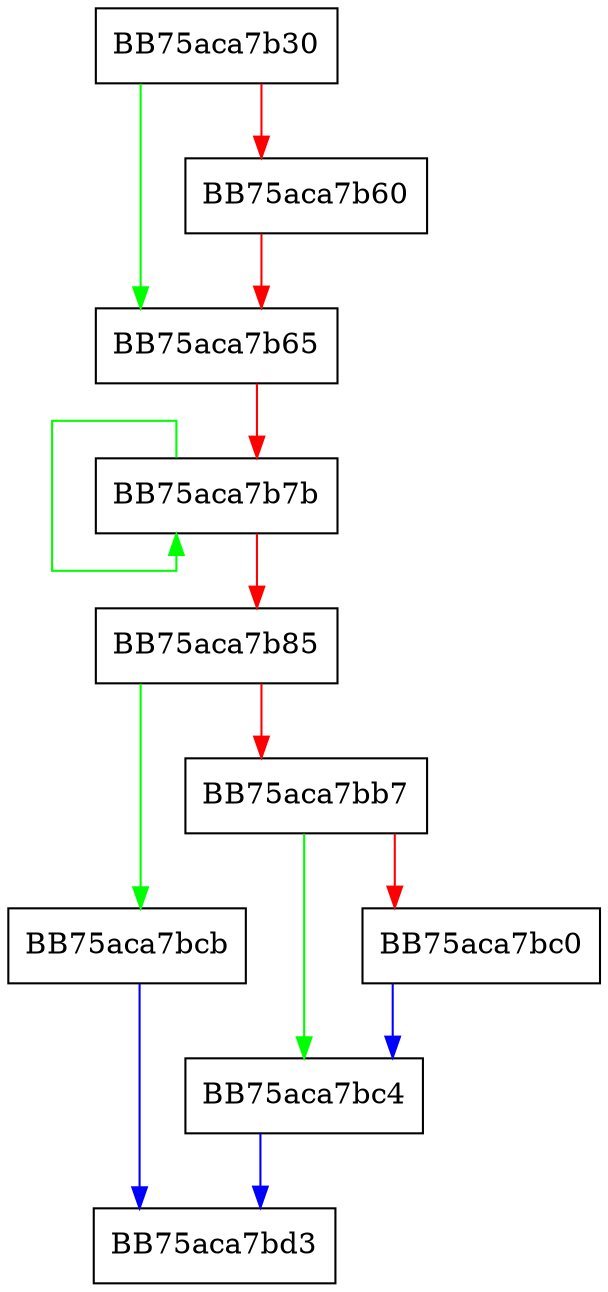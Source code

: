 digraph GetCachedSdssObject {
  node [shape="box"];
  graph [splines=ortho];
  BB75aca7b30 -> BB75aca7b65 [color="green"];
  BB75aca7b30 -> BB75aca7b60 [color="red"];
  BB75aca7b60 -> BB75aca7b65 [color="red"];
  BB75aca7b65 -> BB75aca7b7b [color="red"];
  BB75aca7b7b -> BB75aca7b7b [color="green"];
  BB75aca7b7b -> BB75aca7b85 [color="red"];
  BB75aca7b85 -> BB75aca7bcb [color="green"];
  BB75aca7b85 -> BB75aca7bb7 [color="red"];
  BB75aca7bb7 -> BB75aca7bc4 [color="green"];
  BB75aca7bb7 -> BB75aca7bc0 [color="red"];
  BB75aca7bc0 -> BB75aca7bc4 [color="blue"];
  BB75aca7bc4 -> BB75aca7bd3 [color="blue"];
  BB75aca7bcb -> BB75aca7bd3 [color="blue"];
}